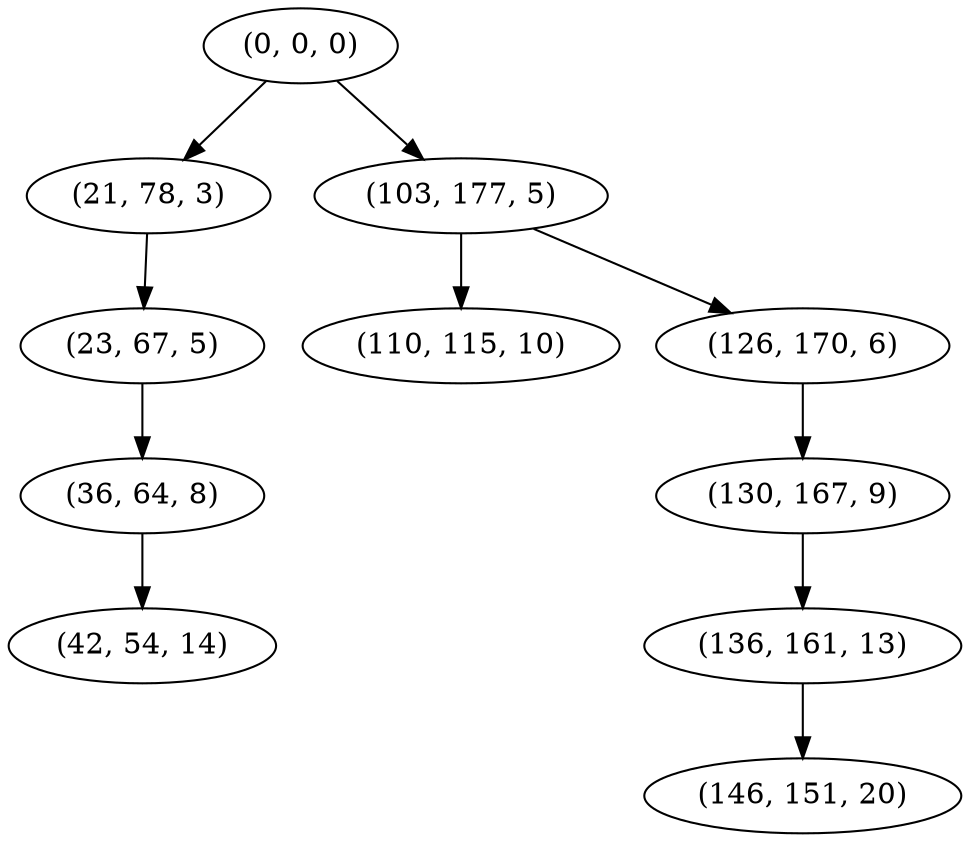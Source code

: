 digraph tree {
    "(0, 0, 0)";
    "(21, 78, 3)";
    "(23, 67, 5)";
    "(36, 64, 8)";
    "(42, 54, 14)";
    "(103, 177, 5)";
    "(110, 115, 10)";
    "(126, 170, 6)";
    "(130, 167, 9)";
    "(136, 161, 13)";
    "(146, 151, 20)";
    "(0, 0, 0)" -> "(21, 78, 3)";
    "(0, 0, 0)" -> "(103, 177, 5)";
    "(21, 78, 3)" -> "(23, 67, 5)";
    "(23, 67, 5)" -> "(36, 64, 8)";
    "(36, 64, 8)" -> "(42, 54, 14)";
    "(103, 177, 5)" -> "(110, 115, 10)";
    "(103, 177, 5)" -> "(126, 170, 6)";
    "(126, 170, 6)" -> "(130, 167, 9)";
    "(130, 167, 9)" -> "(136, 161, 13)";
    "(136, 161, 13)" -> "(146, 151, 20)";
}
